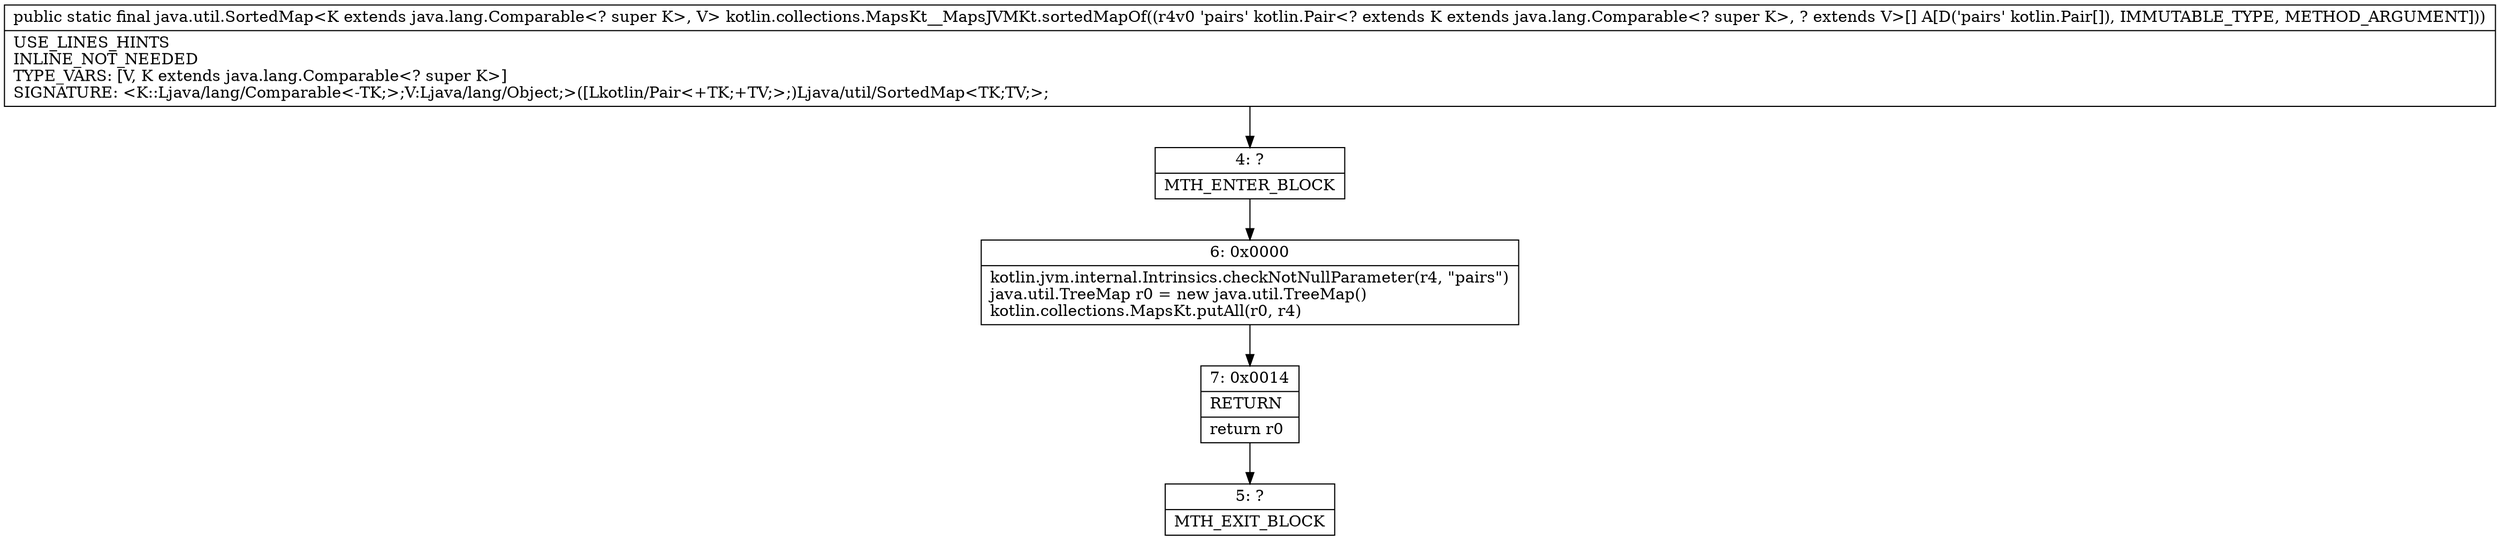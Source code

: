 digraph "CFG forkotlin.collections.MapsKt__MapsJVMKt.sortedMapOf([Lkotlin\/Pair;)Ljava\/util\/SortedMap;" {
Node_4 [shape=record,label="{4\:\ ?|MTH_ENTER_BLOCK\l}"];
Node_6 [shape=record,label="{6\:\ 0x0000|kotlin.jvm.internal.Intrinsics.checkNotNullParameter(r4, \"pairs\")\ljava.util.TreeMap r0 = new java.util.TreeMap()\lkotlin.collections.MapsKt.putAll(r0, r4)\l}"];
Node_7 [shape=record,label="{7\:\ 0x0014|RETURN\l|return r0\l}"];
Node_5 [shape=record,label="{5\:\ ?|MTH_EXIT_BLOCK\l}"];
MethodNode[shape=record,label="{public static final java.util.SortedMap\<K extends java.lang.Comparable\<? super K\>, V\> kotlin.collections.MapsKt__MapsJVMKt.sortedMapOf((r4v0 'pairs' kotlin.Pair\<? extends K extends java.lang.Comparable\<? super K\>, ? extends V\>[] A[D('pairs' kotlin.Pair[]), IMMUTABLE_TYPE, METHOD_ARGUMENT]))  | USE_LINES_HINTS\lINLINE_NOT_NEEDED\lTYPE_VARS: [V, K extends java.lang.Comparable\<? super K\>]\lSIGNATURE: \<K::Ljava\/lang\/Comparable\<\-TK;\>;V:Ljava\/lang\/Object;\>([Lkotlin\/Pair\<+TK;+TV;\>;)Ljava\/util\/SortedMap\<TK;TV;\>;\l}"];
MethodNode -> Node_4;Node_4 -> Node_6;
Node_6 -> Node_7;
Node_7 -> Node_5;
}

